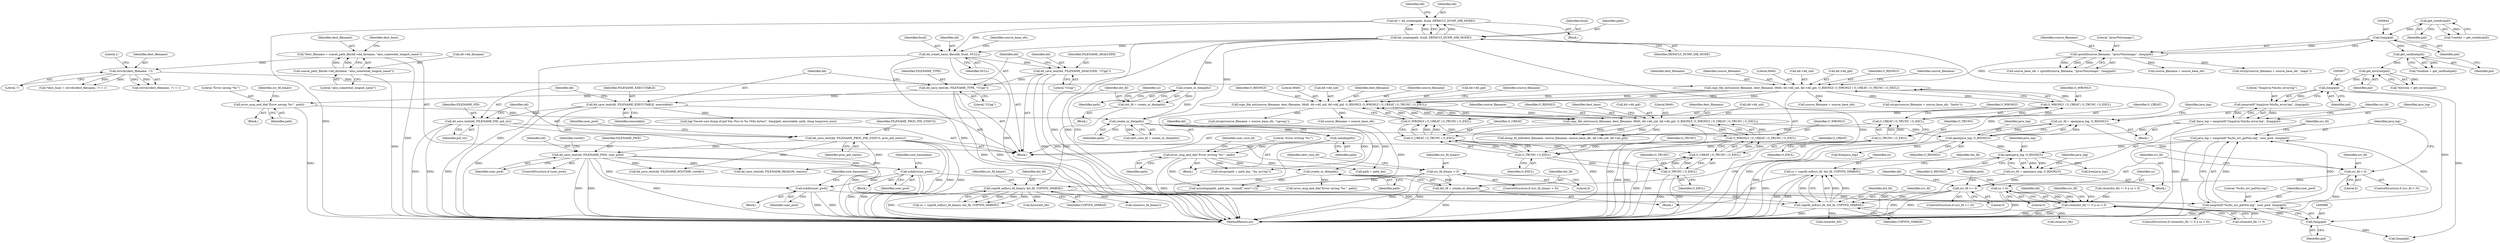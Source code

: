 digraph "0_abrt_4f2c1ddd3e3b81d2d5146b883115371f1cada9f9@API" {
"1001013" [label="(Call,sz = copyfd_eof(src_fd, dst_fd, COPYFD_SPARSE))"];
"1001015" [label="(Call,copyfd_eof(src_fd, dst_fd, COPYFD_SPARSE))"];
"1000998" [label="(Call,src_fd >= 0)"];
"1000978" [label="(Call,src_fd < 0)"];
"1000970" [label="(Call,src_fd = open(java_log, O_RDONLY))"];
"1000972" [label="(Call,open(java_log, O_RDONLY))"];
"1000962" [label="(Call,*java_log = xasprintf(\"/tmp/jvm-%lu/hs_error.log\", (long)pid))"];
"1000964" [label="(Call,xasprintf(\"/tmp/jvm-%lu/hs_error.log\", (long)pid))"];
"1000966" [label="(Call,(long)pid)"];
"1000822" [label="(Call,get_environ(pid))"];
"1000815" [label="(Call,get_cmdline(pid))"];
"1000641" [label="(Call,(long)pid)"];
"1000628" [label="(Call,get_rootdir(pid))"];
"1000724" [label="(Call,copy_file_ext(source_filename, dest_filename, 0640, dd->dd_uid, dd->dd_gid, O_RDONLY, O_WRONLY | O_CREAT | O_TRUNC | O_EXCL))"];
"1000698" [label="(Call,copy_file_ext(source_filename, dest_filename, 0640, dd->dd_uid, dd->dd_gid, O_RDONLY, O_WRONLY | O_CREAT | O_TRUNC | O_EXCL))"];
"1000672" [label="(Call,copy_file_ext(source_filename, dest_filename, 0640, dd->dd_uid, dd->dd_gid, O_RDONLY, O_WRONLY | O_CREAT | O_TRUNC | O_EXCL))"];
"1000638" [label="(Call,sprintf(source_filename, \"/proc/%lu/smaps\", (long)pid))"];
"1000660" [label="(Call,strrchr(dest_filename, '/'))"];
"1000649" [label="(Call,*dest_filename = concat_path_file(dd->dd_dirname, \"also_somewhat_longish_name\"))"];
"1000651" [label="(Call,concat_path_file(dd->dd_dirname, \"also_somewhat_longish_name\"))"];
"1000683" [label="(Call,O_WRONLY | O_CREAT | O_TRUNC | O_EXCL)"];
"1000685" [label="(Call,O_CREAT | O_TRUNC | O_EXCL)"];
"1000687" [label="(Call,O_TRUNC | O_EXCL)"];
"1000709" [label="(Call,O_WRONLY | O_CREAT | O_TRUNC | O_EXCL)"];
"1000711" [label="(Call,O_CREAT | O_TRUNC | O_EXCL)"];
"1000713" [label="(Call,O_TRUNC | O_EXCL)"];
"1000735" [label="(Call,O_WRONLY | O_CREAT | O_TRUNC | O_EXCL)"];
"1000737" [label="(Call,O_CREAT | O_TRUNC | O_EXCL)"];
"1000739" [label="(Call,O_TRUNC | O_EXCL)"];
"1000990" [label="(Call,src_fd = open(java_log, O_RDONLY))"];
"1000992" [label="(Call,open(java_log, O_RDONLY))"];
"1000982" [label="(Call,java_log = xasprintf(\"%s/hs_err_pid%lu.log\", user_pwd, (long)pid))"];
"1000984" [label="(Call,xasprintf(\"%s/hs_err_pid%lu.log\", user_pwd, (long)pid))"];
"1000779" [label="(Call,dd_save_text(dd, FILENAME_PWD, user_pwd))"];
"1000773" [label="(Call,dd_save_text(dd, FILENAME_PROC_PID_STATUS, proc_pid_status))"];
"1000769" [label="(Call,dd_save_text(dd, FILENAME_PID, pid_str))"];
"1000765" [label="(Call,dd_save_text(dd, FILENAME_EXECUTABLE, executable))"];
"1000761" [label="(Call,dd_save_text(dd, FILENAME_TYPE, \"CCpp\"))"];
"1000757" [label="(Call,dd_save_text(dd, FILENAME_ANALYZER, \"CCpp\"))"];
"1000630" [label="(Call,dd_create_basic_files(dd, fsuid, NULL))"];
"1000616" [label="(Call,dd = dd_create(path, fsuid, DEFAULT_DUMP_DIR_MODE))"];
"1000618" [label="(Call,dd_create(path, fsuid, DEFAULT_DUMP_DIR_MODE))"];
"1000926" [label="(Call,xchdir(user_pwd))"];
"1000956" [label="(Call,xchdir(user_pwd))"];
"1000987" [label="(Call,(long)pid)"];
"1001008" [label="(Call,dst_fd = create_or_die(path))"];
"1001010" [label="(Call,create_or_die(path))"];
"1000892" [label="(Call,create_or_die(path))"];
"1000884" [label="(Call,error_msg_and_die(\"Error saving '%s'\", path))"];
"1000858" [label="(Call,create_or_die(path))"];
"1000930" [label="(Call,error_msg_and_die(\"Error writing '%s'\", path))"];
"1000917" [label="(Call,unlink(path))"];
"1000863" [label="(Call,copyfd_eof(src_fd_binary, dst_fd, COPYFD_SPARSE))"];
"1000851" [label="(Call,src_fd_binary > 0)"];
"1000856" [label="(Call,dst_fd = create_or_die(path))"];
"1001025" [label="(Call,sz < 0)"];
"1001020" [label="(Call,close(dst_fd) != 0 || sz < 0)"];
"1000629" [label="(Identifier,pid)"];
"1000890" [label="(Call,abrt_core_fd = create_or_die(path))"];
"1000660" [label="(Call,strrchr(dest_filename, '/'))"];
"1000870" [label="(Call,fsync(dst_fd))"];
"1001013" [label="(Call,sz = copyfd_eof(src_fd, dst_fd, COPYFD_SPARSE))"];
"1001017" [label="(Identifier,dst_fd)"];
"1000858" [label="(Call,create_or_die(path))"];
"1000651" [label="(Call,concat_path_file(dd->dd_dirname, \"also_somewhat_longish_name\"))"];
"1000926" [label="(Call,xchdir(user_pwd))"];
"1000727" [label="(Literal,0640)"];
"1000745" [label="(Call,dump_fd_info(dest_filename, source_filename, source_base_ofs, dd->dd_uid, dd->dd_gid))"];
"1001031" [label="(Call,error_msg_and_die(\"Error saving '%s'\", path))"];
"1000959" [label="(Identifier,core_basename)"];
"1000623" [label="(Identifier,dd)"];
"1000768" [label="(Identifier,executable)"];
"1000685" [label="(Call,O_CREAT | O_TRUNC | O_EXCL)"];
"1000881" [label="(Block,)"];
"1000663" [label="(Literal,1)"];
"1000780" [label="(Identifier,dd)"];
"1000806" [label="(Call,dd_save_text(dd, FILENAME_REASON, reason))"];
"1000757" [label="(Call,dd_save_text(dd, FILENAME_ANALYZER, \"CCpp\"))"];
"1000760" [label="(Literal,\"CCpp\")"];
"1000931" [label="(Literal,\"Error writing '%s'\")"];
"1000963" [label="(Identifier,java_log)"];
"1001027" [label="(Literal,0)"];
"1000731" [label="(Call,dd->dd_gid)"];
"1000970" [label="(Call,src_fd = open(java_log, O_RDONLY))"];
"1000630" [label="(Call,dd_create_basic_files(dd, fsuid, NULL))"];
"1000738" [label="(Identifier,O_CREAT)"];
"1000956" [label="(Call,xchdir(user_pwd))"];
"1000815" [label="(Call,get_cmdline(pid))"];
"1000854" [label="(Block,)"];
"1000997" [label="(ControlStructure,if (src_fd >= 0))"];
"1000689" [label="(Identifier,O_EXCL)"];
"1001003" [label="(Call,path + path_len)"];
"1000690" [label="(Call,strcpy(source_filename + source_base_ofs, \"limits\"))"];
"1000739" [label="(Call,O_TRUNC | O_EXCL)"];
"1000710" [label="(Identifier,O_WRONLY)"];
"1000962" [label="(Call,*java_log = xasprintf(\"/tmp/jvm-%lu/hs_error.log\", (long)pid))"];
"1000782" [label="(Identifier,user_pwd)"];
"1000675" [label="(Literal,0640)"];
"1000974" [label="(Identifier,O_RDONLY)"];
"1000927" [label="(Identifier,user_pwd)"];
"1000994" [label="(Identifier,O_RDONLY)"];
"1001008" [label="(Call,dst_fd = create_or_die(path))"];
"1000978" [label="(Call,src_fd < 0)"];
"1000676" [label="(Call,dd->dd_uid)"];
"1000736" [label="(Identifier,O_WRONLY)"];
"1000873" [label="(Call,close(dst_fd) != 0 || sz < 0)"];
"1000918" [label="(Identifier,path)"];
"1001014" [label="(Identifier,sz)"];
"1000624" [label="(Block,)"];
"1000691" [label="(Call,source_filename + source_base_ofs)"];
"1000996" [label="(Identifier,java_log)"];
"1000664" [label="(Call,strcpy(source_filename + source_base_ofs, \"maps\"))"];
"1000973" [label="(Identifier,java_log)"];
"1000972" [label="(Call,open(java_log, O_RDONLY))"];
"1000683" [label="(Call,O_WRONLY | O_CREAT | O_TRUNC | O_EXCL)"];
"1000957" [label="(Identifier,user_pwd)"];
"1001001" [label="(Block,)"];
"1000743" [label="(Identifier,dest_base)"];
"1000628" [label="(Call,get_rootdir(pid))"];
"1001023" [label="(Identifier,dst_fd)"];
"1000982" [label="(Call,java_log = xasprintf(\"%s/hs_err_pid%lu.log\", user_pwd, (long)pid))"];
"1000813" [label="(Call,*cmdline = get_cmdline(pid))"];
"1000662" [label="(Literal,'/')"];
"1000700" [label="(Identifier,dest_filename)"];
"1000984" [label="(Call,xasprintf(\"%s/hs_err_pid%lu.log\", user_pwd, (long)pid))"];
"1000991" [label="(Identifier,src_fd)"];
"1001010" [label="(Call,create_or_die(path))"];
"1000679" [label="(Call,dd->dd_gid)"];
"1000734" [label="(Identifier,O_RDONLY)"];
"1000857" [label="(Identifier,dst_fd)"];
"1000649" [label="(Call,*dest_filename = concat_path_file(dd->dd_dirname, \"also_somewhat_longish_name\"))"];
"1000893" [label="(Identifier,path)"];
"1000740" [label="(Identifier,O_TRUNC)"];
"1000682" [label="(Identifier,O_RDONLY)"];
"1000769" [label="(Call,dd_save_text(dd, FILENAME_PID, pid_str))"];
"1001019" [label="(ControlStructure,if (close(dst_fd) != 0 || sz < 0))"];
"1001015" [label="(Call,copyfd_eof(src_fd, dst_fd, COPYFD_SPARSE))"];
"1000784" [label="(Identifier,rootdir)"];
"1000770" [label="(Identifier,dd)"];
"1000885" [label="(Literal,\"Error saving '%s'\")"];
"1000816" [label="(Identifier,pid)"];
"1000983" [label="(Identifier,java_log)"];
"1000859" [label="(Identifier,path)"];
"1000850" [label="(ControlStructure,if (src_fd_binary > 0))"];
"1001004" [label="(Identifier,path)"];
"1000884" [label="(Call,error_msg_and_die(\"Error saving '%s'\", path))"];
"1000632" [label="(Identifier,fsuid)"];
"1000888" [label="(Identifier,src_fd_binary)"];
"1000726" [label="(Identifier,dest_filename)"];
"1001021" [label="(Call,close(dst_fd) != 0)"];
"1000975" [label="(Call,free(java_log))"];
"1000699" [label="(Identifier,source_filename)"];
"1000999" [label="(Identifier,src_fd)"];
"1000930" [label="(Call,error_msg_and_die(\"Error writing '%s'\", path))"];
"1000659" [label="(Call,strrchr(dest_filename, '/') + 1)"];
"1000715" [label="(Identifier,O_EXCL)"];
"1000792" [label="(Call,dd_save_text(dd, FILENAME_ROOTDIR, rootdir))"];
"1000672" [label="(Call,copy_file_ext(source_filename, dest_filename, 0640, dd->dd_uid, dd->dd_gid, O_RDONLY, O_WRONLY | O_CREAT | O_TRUNC | O_EXCL))"];
"1000964" [label="(Call,xasprintf(\"/tmp/jvm-%lu/hs_error.log\", (long)pid))"];
"1001009" [label="(Identifier,dst_fd)"];
"1000692" [label="(Identifier,source_filename)"];
"1000652" [label="(Call,dd->dd_dirname)"];
"1000764" [label="(Literal,\"CCpp\")"];
"1000741" [label="(Identifier,O_EXCL)"];
"1000920" [label="(Identifier,dd)"];
"1001011" [label="(Identifier,path)"];
"1000774" [label="(Identifier,dd)"];
"1000886" [label="(Identifier,path)"];
"1000866" [label="(Identifier,COPYFD_SPARSE)"];
"1000916" [label="(Block,)"];
"1000713" [label="(Call,O_TRUNC | O_EXCL)"];
"1001037" [label="(Identifier,dd)"];
"1000977" [label="(ControlStructure,if (src_fd < 0))"];
"1000892" [label="(Call,create_or_die(path))"];
"1000779" [label="(Call,dd_save_text(dd, FILENAME_PWD, user_pwd))"];
"1001002" [label="(Call,strcpy(path + path_len, \"/hs_err.log\"))"];
"1000643" [label="(Identifier,pid)"];
"1000865" [label="(Identifier,dst_fd)"];
"1000705" [label="(Call,dd->dd_gid)"];
"1000971" [label="(Identifier,src_fd)"];
"1000655" [label="(Literal,\"also_somewhat_longish_name\")"];
"1000737" [label="(Call,O_CREAT | O_TRUNC | O_EXCL)"];
"1000985" [label="(Literal,\"%s/hs_err_pid%lu.log\")"];
"1000761" [label="(Call,dd_save_text(dd, FILENAME_TYPE, \"CCpp\"))"];
"1000718" [label="(Identifier,source_filename)"];
"1001046" [label="(Call,xstrndup(path, path_len - (sizeof(\".new\")-1)))"];
"1000758" [label="(Identifier,dd)"];
"1000636" [label="(Call,source_base_ofs = sprintf(source_filename, \"/proc/%lu/smaps\", (long)pid))"];
"1000709" [label="(Call,O_WRONLY | O_CREAT | O_TRUNC | O_EXCL)"];
"1000995" [label="(Call,free(java_log))"];
"1000864" [label="(Identifier,src_fd_binary)"];
"1000856" [label="(Call,dst_fd = create_or_die(path))"];
"1000777" [label="(ControlStructure,if (user_pwd))"];
"1000626" [label="(Call,*rootdir = get_rootdir(pid))"];
"1000823" [label="(Identifier,pid)"];
"1000968" [label="(Identifier,pid)"];
"1000641" [label="(Call,(long)pid)"];
"1000891" [label="(Identifier,abrt_core_fd)"];
"1000887" [label="(Call,close(src_fd_binary))"];
"1000966" [label="(Call,(long)pid)"];
"1000711" [label="(Call,O_CREAT | O_TRUNC | O_EXCL)"];
"1000979" [label="(Identifier,src_fd)"];
"1000728" [label="(Call,dd->dd_uid)"];
"1000638" [label="(Call,sprintf(source_filename, \"/proc/%lu/smaps\", (long)pid))"];
"1001025" [label="(Call,sz < 0)"];
"1000998" [label="(Call,src_fd >= 0)"];
"1000765" [label="(Call,dd_save_text(dd, FILENAME_EXECUTABLE, executable))"];
"1000986" [label="(Identifier,user_pwd)"];
"1000771" [label="(Identifier,FILENAME_PID)"];
"1000620" [label="(Identifier,fsuid)"];
"1000773" [label="(Call,dd_save_text(dd, FILENAME_PROC_PID_STATUS, proc_pid_status))"];
"1000687" [label="(Call,O_TRUNC | O_EXCL)"];
"1000936" [label="(Identifier,user_core_fd)"];
"1001171" [label="(MethodReturn,int)"];
"1000987" [label="(Call,(long)pid)"];
"1000762" [label="(Identifier,dd)"];
"1000658" [label="(Identifier,dest_base)"];
"1000650" [label="(Identifier,dest_filename)"];
"1001067" [label="(Call,(long)pid)"];
"1000639" [label="(Identifier,source_filename)"];
"1000619" [label="(Identifier,path)"];
"1001026" [label="(Identifier,sz)"];
"1000976" [label="(Identifier,java_log)"];
"1000822" [label="(Call,get_environ(pid))"];
"1000661" [label="(Identifier,dest_filename)"];
"1000989" [label="(Identifier,pid)"];
"1000990" [label="(Call,src_fd = open(java_log, O_RDONLY))"];
"1000665" [label="(Call,source_filename + source_base_ofs)"];
"1000633" [label="(Identifier,NULL)"];
"1000617" [label="(Identifier,dd)"];
"1000767" [label="(Identifier,FILENAME_EXECUTABLE)"];
"1000917" [label="(Call,unlink(path))"];
"1000725" [label="(Identifier,source_filename)"];
"1001022" [label="(Call,close(dst_fd))"];
"1000853" [label="(Literal,0)"];
"1000684" [label="(Identifier,O_WRONLY)"];
"1000759" [label="(Identifier,FILENAME_ANALYZER)"];
"1000766" [label="(Identifier,dd)"];
"1001000" [label="(Literal,0)"];
"1000992" [label="(Call,open(java_log, O_RDONLY))"];
"1000932" [label="(Identifier,path)"];
"1000863" [label="(Call,copyfd_eof(src_fd_binary, dst_fd, COPYFD_SPARSE))"];
"1000724" [label="(Call,copy_file_ext(source_filename, dest_filename, 0640, dd->dd_uid, dd->dd_gid, O_RDONLY, O_WRONLY | O_CREAT | O_TRUNC | O_EXCL))"];
"1000993" [label="(Identifier,java_log)"];
"1000925" [label="(Block,)"];
"1000861" [label="(Call,sz = copyfd_eof(src_fd_binary, dst_fd, COPYFD_SPARSE))"];
"1000714" [label="(Identifier,O_TRUNC)"];
"1000929" [label="(Identifier,core_basename)"];
"1000708" [label="(Identifier,O_RDONLY)"];
"1000712" [label="(Identifier,O_CREAT)"];
"1000980" [label="(Literal,0)"];
"1000640" [label="(Literal,\"/proc/%lu/smaps\")"];
"1000851" [label="(Call,src_fd_binary > 0)"];
"1000862" [label="(Identifier,sz)"];
"1000686" [label="(Identifier,O_CREAT)"];
"1000776" [label="(Identifier,proc_pid_status)"];
"1000852" [label="(Identifier,src_fd_binary)"];
"1000981" [label="(Block,)"];
"1000145" [label="(Block,)"];
"1001065" [label="(Call,log(\"Saved core dump of pid %lu (%s) to %s (%llu bytes)\", (long)pid, executable, path, (long long)core_size))"];
"1000618" [label="(Call,dd_create(path, fsuid, DEFAULT_DUMP_DIR_MODE))"];
"1000960" [label="(Block,)"];
"1001018" [label="(Identifier,COPYFD_SPARSE)"];
"1000955" [label="(Block,)"];
"1000735" [label="(Call,O_WRONLY | O_CREAT | O_TRUNC | O_EXCL)"];
"1000621" [label="(Identifier,DEFAULT_DUMP_DIR_MODE)"];
"1000674" [label="(Identifier,dest_filename)"];
"1000781" [label="(Identifier,FILENAME_PWD)"];
"1000775" [label="(Identifier,FILENAME_PROC_PID_STATUS)"];
"1000716" [label="(Call,strcpy(source_filename + source_base_ofs, \"cgroup\"))"];
"1000717" [label="(Call,source_filename + source_base_ofs)"];
"1000616" [label="(Call,dd = dd_create(path, fsuid, DEFAULT_DUMP_DIR_MODE))"];
"1000772" [label="(Identifier,pid_str)"];
"1000763" [label="(Identifier,FILENAME_TYPE)"];
"1000698" [label="(Call,copy_file_ext(source_filename, dest_filename, 0640, dd->dd_uid, dd->dd_gid, O_RDONLY, O_WRONLY | O_CREAT | O_TRUNC | O_EXCL))"];
"1000820" [label="(Call,*environ = get_environ(pid))"];
"1000701" [label="(Literal,0640)"];
"1000702" [label="(Call,dd->dd_uid)"];
"1000965" [label="(Literal,\"/tmp/jvm-%lu/hs_error.log\")"];
"1000631" [label="(Identifier,dd)"];
"1001020" [label="(Call,close(dst_fd) != 0 || sz < 0)"];
"1001030" [label="(Identifier,dd)"];
"1000673" [label="(Identifier,source_filename)"];
"1001034" [label="(Call,close(src_fd))"];
"1000688" [label="(Identifier,O_TRUNC)"];
"1000637" [label="(Identifier,source_base_ofs)"];
"1001035" [label="(Identifier,src_fd)"];
"1000657" [label="(Call,*dest_base = strrchr(dest_filename, '/') + 1)"];
"1000778" [label="(Identifier,user_pwd)"];
"1001016" [label="(Identifier,src_fd)"];
"1001013" -> "1001001"  [label="AST: "];
"1001013" -> "1001015"  [label="CFG: "];
"1001014" -> "1001013"  [label="AST: "];
"1001015" -> "1001013"  [label="AST: "];
"1001023" -> "1001013"  [label="CFG: "];
"1001013" -> "1001171"  [label="DDG: "];
"1001013" -> "1001171"  [label="DDG: "];
"1001015" -> "1001013"  [label="DDG: "];
"1001015" -> "1001013"  [label="DDG: "];
"1001015" -> "1001013"  [label="DDG: "];
"1001013" -> "1001025"  [label="DDG: "];
"1001015" -> "1001018"  [label="CFG: "];
"1001016" -> "1001015"  [label="AST: "];
"1001017" -> "1001015"  [label="AST: "];
"1001018" -> "1001015"  [label="AST: "];
"1001015" -> "1001171"  [label="DDG: "];
"1000998" -> "1001015"  [label="DDG: "];
"1001008" -> "1001015"  [label="DDG: "];
"1000863" -> "1001015"  [label="DDG: "];
"1001015" -> "1001022"  [label="DDG: "];
"1001015" -> "1001034"  [label="DDG: "];
"1000998" -> "1000997"  [label="AST: "];
"1000998" -> "1001000"  [label="CFG: "];
"1000999" -> "1000998"  [label="AST: "];
"1001000" -> "1000998"  [label="AST: "];
"1001004" -> "1000998"  [label="CFG: "];
"1001037" -> "1000998"  [label="CFG: "];
"1000998" -> "1001171"  [label="DDG: "];
"1000998" -> "1001171"  [label="DDG: "];
"1000978" -> "1000998"  [label="DDG: "];
"1000990" -> "1000998"  [label="DDG: "];
"1000978" -> "1000977"  [label="AST: "];
"1000978" -> "1000980"  [label="CFG: "];
"1000979" -> "1000978"  [label="AST: "];
"1000980" -> "1000978"  [label="AST: "];
"1000983" -> "1000978"  [label="CFG: "];
"1000999" -> "1000978"  [label="CFG: "];
"1000978" -> "1001171"  [label="DDG: "];
"1000970" -> "1000978"  [label="DDG: "];
"1000970" -> "1000960"  [label="AST: "];
"1000970" -> "1000972"  [label="CFG: "];
"1000971" -> "1000970"  [label="AST: "];
"1000972" -> "1000970"  [label="AST: "];
"1000976" -> "1000970"  [label="CFG: "];
"1000970" -> "1001171"  [label="DDG: "];
"1000972" -> "1000970"  [label="DDG: "];
"1000972" -> "1000970"  [label="DDG: "];
"1000972" -> "1000974"  [label="CFG: "];
"1000973" -> "1000972"  [label="AST: "];
"1000974" -> "1000972"  [label="AST: "];
"1000972" -> "1001171"  [label="DDG: "];
"1000962" -> "1000972"  [label="DDG: "];
"1000724" -> "1000972"  [label="DDG: "];
"1000972" -> "1000975"  [label="DDG: "];
"1000972" -> "1000992"  [label="DDG: "];
"1000962" -> "1000960"  [label="AST: "];
"1000962" -> "1000964"  [label="CFG: "];
"1000963" -> "1000962"  [label="AST: "];
"1000964" -> "1000962"  [label="AST: "];
"1000971" -> "1000962"  [label="CFG: "];
"1000962" -> "1001171"  [label="DDG: "];
"1000964" -> "1000962"  [label="DDG: "];
"1000964" -> "1000962"  [label="DDG: "];
"1000964" -> "1000966"  [label="CFG: "];
"1000965" -> "1000964"  [label="AST: "];
"1000966" -> "1000964"  [label="AST: "];
"1000966" -> "1000964"  [label="DDG: "];
"1000966" -> "1000968"  [label="CFG: "];
"1000967" -> "1000966"  [label="AST: "];
"1000968" -> "1000966"  [label="AST: "];
"1000822" -> "1000966"  [label="DDG: "];
"1000966" -> "1000987"  [label="DDG: "];
"1000966" -> "1001067"  [label="DDG: "];
"1000822" -> "1000820"  [label="AST: "];
"1000822" -> "1000823"  [label="CFG: "];
"1000823" -> "1000822"  [label="AST: "];
"1000820" -> "1000822"  [label="CFG: "];
"1000822" -> "1000820"  [label="DDG: "];
"1000815" -> "1000822"  [label="DDG: "];
"1000815" -> "1000813"  [label="AST: "];
"1000815" -> "1000816"  [label="CFG: "];
"1000816" -> "1000815"  [label="AST: "];
"1000813" -> "1000815"  [label="CFG: "];
"1000815" -> "1000813"  [label="DDG: "];
"1000641" -> "1000815"  [label="DDG: "];
"1000641" -> "1000638"  [label="AST: "];
"1000641" -> "1000643"  [label="CFG: "];
"1000642" -> "1000641"  [label="AST: "];
"1000643" -> "1000641"  [label="AST: "];
"1000638" -> "1000641"  [label="CFG: "];
"1000641" -> "1000638"  [label="DDG: "];
"1000628" -> "1000641"  [label="DDG: "];
"1000628" -> "1000626"  [label="AST: "];
"1000628" -> "1000629"  [label="CFG: "];
"1000629" -> "1000628"  [label="AST: "];
"1000626" -> "1000628"  [label="CFG: "];
"1000628" -> "1000626"  [label="DDG: "];
"1000724" -> "1000624"  [label="AST: "];
"1000724" -> "1000735"  [label="CFG: "];
"1000725" -> "1000724"  [label="AST: "];
"1000726" -> "1000724"  [label="AST: "];
"1000727" -> "1000724"  [label="AST: "];
"1000728" -> "1000724"  [label="AST: "];
"1000731" -> "1000724"  [label="AST: "];
"1000734" -> "1000724"  [label="AST: "];
"1000735" -> "1000724"  [label="AST: "];
"1000743" -> "1000724"  [label="CFG: "];
"1000724" -> "1001171"  [label="DDG: "];
"1000724" -> "1001171"  [label="DDG: "];
"1000698" -> "1000724"  [label="DDG: "];
"1000698" -> "1000724"  [label="DDG: "];
"1000698" -> "1000724"  [label="DDG: "];
"1000698" -> "1000724"  [label="DDG: "];
"1000698" -> "1000724"  [label="DDG: "];
"1000735" -> "1000724"  [label="DDG: "];
"1000735" -> "1000724"  [label="DDG: "];
"1000724" -> "1000745"  [label="DDG: "];
"1000724" -> "1000745"  [label="DDG: "];
"1000724" -> "1000745"  [label="DDG: "];
"1000724" -> "1000745"  [label="DDG: "];
"1000698" -> "1000624"  [label="AST: "];
"1000698" -> "1000709"  [label="CFG: "];
"1000699" -> "1000698"  [label="AST: "];
"1000700" -> "1000698"  [label="AST: "];
"1000701" -> "1000698"  [label="AST: "];
"1000702" -> "1000698"  [label="AST: "];
"1000705" -> "1000698"  [label="AST: "];
"1000708" -> "1000698"  [label="AST: "];
"1000709" -> "1000698"  [label="AST: "];
"1000718" -> "1000698"  [label="CFG: "];
"1000672" -> "1000698"  [label="DDG: "];
"1000672" -> "1000698"  [label="DDG: "];
"1000672" -> "1000698"  [label="DDG: "];
"1000672" -> "1000698"  [label="DDG: "];
"1000672" -> "1000698"  [label="DDG: "];
"1000709" -> "1000698"  [label="DDG: "];
"1000709" -> "1000698"  [label="DDG: "];
"1000698" -> "1000716"  [label="DDG: "];
"1000698" -> "1000717"  [label="DDG: "];
"1000672" -> "1000624"  [label="AST: "];
"1000672" -> "1000683"  [label="CFG: "];
"1000673" -> "1000672"  [label="AST: "];
"1000674" -> "1000672"  [label="AST: "];
"1000675" -> "1000672"  [label="AST: "];
"1000676" -> "1000672"  [label="AST: "];
"1000679" -> "1000672"  [label="AST: "];
"1000682" -> "1000672"  [label="AST: "];
"1000683" -> "1000672"  [label="AST: "];
"1000692" -> "1000672"  [label="CFG: "];
"1000638" -> "1000672"  [label="DDG: "];
"1000660" -> "1000672"  [label="DDG: "];
"1000683" -> "1000672"  [label="DDG: "];
"1000683" -> "1000672"  [label="DDG: "];
"1000672" -> "1000690"  [label="DDG: "];
"1000672" -> "1000691"  [label="DDG: "];
"1000638" -> "1000636"  [label="AST: "];
"1000639" -> "1000638"  [label="AST: "];
"1000640" -> "1000638"  [label="AST: "];
"1000636" -> "1000638"  [label="CFG: "];
"1000638" -> "1000636"  [label="DDG: "];
"1000638" -> "1000636"  [label="DDG: "];
"1000638" -> "1000636"  [label="DDG: "];
"1000638" -> "1000664"  [label="DDG: "];
"1000638" -> "1000665"  [label="DDG: "];
"1000660" -> "1000659"  [label="AST: "];
"1000660" -> "1000662"  [label="CFG: "];
"1000661" -> "1000660"  [label="AST: "];
"1000662" -> "1000660"  [label="AST: "];
"1000663" -> "1000660"  [label="CFG: "];
"1000660" -> "1000657"  [label="DDG: "];
"1000660" -> "1000657"  [label="DDG: "];
"1000660" -> "1000659"  [label="DDG: "];
"1000660" -> "1000659"  [label="DDG: "];
"1000649" -> "1000660"  [label="DDG: "];
"1000649" -> "1000624"  [label="AST: "];
"1000649" -> "1000651"  [label="CFG: "];
"1000650" -> "1000649"  [label="AST: "];
"1000651" -> "1000649"  [label="AST: "];
"1000658" -> "1000649"  [label="CFG: "];
"1000649" -> "1001171"  [label="DDG: "];
"1000651" -> "1000649"  [label="DDG: "];
"1000651" -> "1000649"  [label="DDG: "];
"1000651" -> "1000655"  [label="CFG: "];
"1000652" -> "1000651"  [label="AST: "];
"1000655" -> "1000651"  [label="AST: "];
"1000651" -> "1001171"  [label="DDG: "];
"1000683" -> "1000685"  [label="CFG: "];
"1000684" -> "1000683"  [label="AST: "];
"1000685" -> "1000683"  [label="AST: "];
"1000685" -> "1000683"  [label="DDG: "];
"1000685" -> "1000683"  [label="DDG: "];
"1000683" -> "1000709"  [label="DDG: "];
"1000685" -> "1000687"  [label="CFG: "];
"1000686" -> "1000685"  [label="AST: "];
"1000687" -> "1000685"  [label="AST: "];
"1000687" -> "1000685"  [label="DDG: "];
"1000687" -> "1000685"  [label="DDG: "];
"1000685" -> "1000711"  [label="DDG: "];
"1000687" -> "1000689"  [label="CFG: "];
"1000688" -> "1000687"  [label="AST: "];
"1000689" -> "1000687"  [label="AST: "];
"1000687" -> "1000713"  [label="DDG: "];
"1000687" -> "1000713"  [label="DDG: "];
"1000709" -> "1000711"  [label="CFG: "];
"1000710" -> "1000709"  [label="AST: "];
"1000711" -> "1000709"  [label="AST: "];
"1000711" -> "1000709"  [label="DDG: "];
"1000711" -> "1000709"  [label="DDG: "];
"1000709" -> "1000735"  [label="DDG: "];
"1000711" -> "1000713"  [label="CFG: "];
"1000712" -> "1000711"  [label="AST: "];
"1000713" -> "1000711"  [label="AST: "];
"1000713" -> "1000711"  [label="DDG: "];
"1000713" -> "1000711"  [label="DDG: "];
"1000711" -> "1000737"  [label="DDG: "];
"1000713" -> "1000715"  [label="CFG: "];
"1000714" -> "1000713"  [label="AST: "];
"1000715" -> "1000713"  [label="AST: "];
"1000713" -> "1000739"  [label="DDG: "];
"1000713" -> "1000739"  [label="DDG: "];
"1000735" -> "1000737"  [label="CFG: "];
"1000736" -> "1000735"  [label="AST: "];
"1000737" -> "1000735"  [label="AST: "];
"1000735" -> "1001171"  [label="DDG: "];
"1000735" -> "1001171"  [label="DDG: "];
"1000737" -> "1000735"  [label="DDG: "];
"1000737" -> "1000735"  [label="DDG: "];
"1000737" -> "1000739"  [label="CFG: "];
"1000738" -> "1000737"  [label="AST: "];
"1000739" -> "1000737"  [label="AST: "];
"1000737" -> "1001171"  [label="DDG: "];
"1000737" -> "1001171"  [label="DDG: "];
"1000739" -> "1000737"  [label="DDG: "];
"1000739" -> "1000737"  [label="DDG: "];
"1000739" -> "1000741"  [label="CFG: "];
"1000740" -> "1000739"  [label="AST: "];
"1000741" -> "1000739"  [label="AST: "];
"1000739" -> "1001171"  [label="DDG: "];
"1000739" -> "1001171"  [label="DDG: "];
"1000990" -> "1000981"  [label="AST: "];
"1000990" -> "1000992"  [label="CFG: "];
"1000991" -> "1000990"  [label="AST: "];
"1000992" -> "1000990"  [label="AST: "];
"1000996" -> "1000990"  [label="CFG: "];
"1000990" -> "1001171"  [label="DDG: "];
"1000992" -> "1000990"  [label="DDG: "];
"1000992" -> "1000990"  [label="DDG: "];
"1000992" -> "1000994"  [label="CFG: "];
"1000993" -> "1000992"  [label="AST: "];
"1000994" -> "1000992"  [label="AST: "];
"1000992" -> "1001171"  [label="DDG: "];
"1000982" -> "1000992"  [label="DDG: "];
"1000992" -> "1000995"  [label="DDG: "];
"1000982" -> "1000981"  [label="AST: "];
"1000982" -> "1000984"  [label="CFG: "];
"1000983" -> "1000982"  [label="AST: "];
"1000984" -> "1000982"  [label="AST: "];
"1000991" -> "1000982"  [label="CFG: "];
"1000982" -> "1001171"  [label="DDG: "];
"1000984" -> "1000982"  [label="DDG: "];
"1000984" -> "1000982"  [label="DDG: "];
"1000984" -> "1000982"  [label="DDG: "];
"1000984" -> "1000987"  [label="CFG: "];
"1000985" -> "1000984"  [label="AST: "];
"1000986" -> "1000984"  [label="AST: "];
"1000987" -> "1000984"  [label="AST: "];
"1000984" -> "1001171"  [label="DDG: "];
"1000779" -> "1000984"  [label="DDG: "];
"1000926" -> "1000984"  [label="DDG: "];
"1000956" -> "1000984"  [label="DDG: "];
"1000987" -> "1000984"  [label="DDG: "];
"1000779" -> "1000777"  [label="AST: "];
"1000779" -> "1000782"  [label="CFG: "];
"1000780" -> "1000779"  [label="AST: "];
"1000781" -> "1000779"  [label="AST: "];
"1000782" -> "1000779"  [label="AST: "];
"1000784" -> "1000779"  [label="CFG: "];
"1000779" -> "1001171"  [label="DDG: "];
"1000779" -> "1001171"  [label="DDG: "];
"1000779" -> "1001171"  [label="DDG: "];
"1000773" -> "1000779"  [label="DDG: "];
"1000779" -> "1000792"  [label="DDG: "];
"1000779" -> "1000806"  [label="DDG: "];
"1000779" -> "1000926"  [label="DDG: "];
"1000779" -> "1000956"  [label="DDG: "];
"1000773" -> "1000624"  [label="AST: "];
"1000773" -> "1000776"  [label="CFG: "];
"1000774" -> "1000773"  [label="AST: "];
"1000775" -> "1000773"  [label="AST: "];
"1000776" -> "1000773"  [label="AST: "];
"1000778" -> "1000773"  [label="CFG: "];
"1000773" -> "1001171"  [label="DDG: "];
"1000773" -> "1001171"  [label="DDG: "];
"1000773" -> "1001171"  [label="DDG: "];
"1000769" -> "1000773"  [label="DDG: "];
"1000773" -> "1000792"  [label="DDG: "];
"1000773" -> "1000806"  [label="DDG: "];
"1000769" -> "1000624"  [label="AST: "];
"1000769" -> "1000772"  [label="CFG: "];
"1000770" -> "1000769"  [label="AST: "];
"1000771" -> "1000769"  [label="AST: "];
"1000772" -> "1000769"  [label="AST: "];
"1000774" -> "1000769"  [label="CFG: "];
"1000769" -> "1001171"  [label="DDG: "];
"1000769" -> "1001171"  [label="DDG: "];
"1000769" -> "1001171"  [label="DDG: "];
"1000765" -> "1000769"  [label="DDG: "];
"1000765" -> "1000624"  [label="AST: "];
"1000765" -> "1000768"  [label="CFG: "];
"1000766" -> "1000765"  [label="AST: "];
"1000767" -> "1000765"  [label="AST: "];
"1000768" -> "1000765"  [label="AST: "];
"1000770" -> "1000765"  [label="CFG: "];
"1000765" -> "1001171"  [label="DDG: "];
"1000765" -> "1001171"  [label="DDG: "];
"1000761" -> "1000765"  [label="DDG: "];
"1000765" -> "1001065"  [label="DDG: "];
"1000761" -> "1000624"  [label="AST: "];
"1000761" -> "1000764"  [label="CFG: "];
"1000762" -> "1000761"  [label="AST: "];
"1000763" -> "1000761"  [label="AST: "];
"1000764" -> "1000761"  [label="AST: "];
"1000766" -> "1000761"  [label="CFG: "];
"1000761" -> "1001171"  [label="DDG: "];
"1000761" -> "1001171"  [label="DDG: "];
"1000757" -> "1000761"  [label="DDG: "];
"1000757" -> "1000624"  [label="AST: "];
"1000757" -> "1000760"  [label="CFG: "];
"1000758" -> "1000757"  [label="AST: "];
"1000759" -> "1000757"  [label="AST: "];
"1000760" -> "1000757"  [label="AST: "];
"1000762" -> "1000757"  [label="CFG: "];
"1000757" -> "1001171"  [label="DDG: "];
"1000757" -> "1001171"  [label="DDG: "];
"1000630" -> "1000757"  [label="DDG: "];
"1000630" -> "1000624"  [label="AST: "];
"1000630" -> "1000633"  [label="CFG: "];
"1000631" -> "1000630"  [label="AST: "];
"1000632" -> "1000630"  [label="AST: "];
"1000633" -> "1000630"  [label="AST: "];
"1000637" -> "1000630"  [label="CFG: "];
"1000630" -> "1001171"  [label="DDG: "];
"1000630" -> "1001171"  [label="DDG: "];
"1000630" -> "1001171"  [label="DDG: "];
"1000616" -> "1000630"  [label="DDG: "];
"1000618" -> "1000630"  [label="DDG: "];
"1000616" -> "1000145"  [label="AST: "];
"1000616" -> "1000618"  [label="CFG: "];
"1000617" -> "1000616"  [label="AST: "];
"1000618" -> "1000616"  [label="AST: "];
"1000623" -> "1000616"  [label="CFG: "];
"1000616" -> "1001171"  [label="DDG: "];
"1000616" -> "1001171"  [label="DDG: "];
"1000618" -> "1000616"  [label="DDG: "];
"1000618" -> "1000616"  [label="DDG: "];
"1000618" -> "1000616"  [label="DDG: "];
"1000618" -> "1000621"  [label="CFG: "];
"1000619" -> "1000618"  [label="AST: "];
"1000620" -> "1000618"  [label="AST: "];
"1000621" -> "1000618"  [label="AST: "];
"1000618" -> "1001171"  [label="DDG: "];
"1000618" -> "1001171"  [label="DDG: "];
"1000618" -> "1001171"  [label="DDG: "];
"1000618" -> "1000858"  [label="DDG: "];
"1000618" -> "1000892"  [label="DDG: "];
"1000926" -> "1000925"  [label="AST: "];
"1000926" -> "1000927"  [label="CFG: "];
"1000927" -> "1000926"  [label="AST: "];
"1000929" -> "1000926"  [label="CFG: "];
"1000926" -> "1001171"  [label="DDG: "];
"1000926" -> "1001171"  [label="DDG: "];
"1000926" -> "1000956"  [label="DDG: "];
"1000956" -> "1000955"  [label="AST: "];
"1000956" -> "1000957"  [label="CFG: "];
"1000957" -> "1000956"  [label="AST: "];
"1000959" -> "1000956"  [label="CFG: "];
"1000956" -> "1001171"  [label="DDG: "];
"1000956" -> "1001171"  [label="DDG: "];
"1000987" -> "1000989"  [label="CFG: "];
"1000988" -> "1000987"  [label="AST: "];
"1000989" -> "1000987"  [label="AST: "];
"1000987" -> "1001067"  [label="DDG: "];
"1001008" -> "1001001"  [label="AST: "];
"1001008" -> "1001010"  [label="CFG: "];
"1001009" -> "1001008"  [label="AST: "];
"1001010" -> "1001008"  [label="AST: "];
"1001014" -> "1001008"  [label="CFG: "];
"1001008" -> "1001171"  [label="DDG: "];
"1001010" -> "1001008"  [label="DDG: "];
"1001010" -> "1001011"  [label="CFG: "];
"1001011" -> "1001010"  [label="AST: "];
"1000892" -> "1001010"  [label="DDG: "];
"1000930" -> "1001010"  [label="DDG: "];
"1001010" -> "1001031"  [label="DDG: "];
"1001010" -> "1001046"  [label="DDG: "];
"1000892" -> "1000890"  [label="AST: "];
"1000892" -> "1000893"  [label="CFG: "];
"1000893" -> "1000892"  [label="AST: "];
"1000890" -> "1000892"  [label="CFG: "];
"1000892" -> "1000890"  [label="DDG: "];
"1000884" -> "1000892"  [label="DDG: "];
"1000858" -> "1000892"  [label="DDG: "];
"1000892" -> "1000917"  [label="DDG: "];
"1000892" -> "1001002"  [label="DDG: "];
"1000892" -> "1001003"  [label="DDG: "];
"1000892" -> "1001046"  [label="DDG: "];
"1000884" -> "1000881"  [label="AST: "];
"1000884" -> "1000886"  [label="CFG: "];
"1000885" -> "1000884"  [label="AST: "];
"1000886" -> "1000884"  [label="AST: "];
"1000888" -> "1000884"  [label="CFG: "];
"1000884" -> "1001171"  [label="DDG: "];
"1000858" -> "1000884"  [label="DDG: "];
"1000858" -> "1000856"  [label="AST: "];
"1000858" -> "1000859"  [label="CFG: "];
"1000859" -> "1000858"  [label="AST: "];
"1000856" -> "1000858"  [label="CFG: "];
"1000858" -> "1000856"  [label="DDG: "];
"1000930" -> "1000916"  [label="AST: "];
"1000930" -> "1000932"  [label="CFG: "];
"1000931" -> "1000930"  [label="AST: "];
"1000932" -> "1000930"  [label="AST: "];
"1000936" -> "1000930"  [label="CFG: "];
"1000930" -> "1001171"  [label="DDG: "];
"1000917" -> "1000930"  [label="DDG: "];
"1000930" -> "1001002"  [label="DDG: "];
"1000930" -> "1001003"  [label="DDG: "];
"1000930" -> "1001046"  [label="DDG: "];
"1000917" -> "1000916"  [label="AST: "];
"1000917" -> "1000918"  [label="CFG: "];
"1000918" -> "1000917"  [label="AST: "];
"1000920" -> "1000917"  [label="CFG: "];
"1000917" -> "1001171"  [label="DDG: "];
"1000863" -> "1000861"  [label="AST: "];
"1000863" -> "1000866"  [label="CFG: "];
"1000864" -> "1000863"  [label="AST: "];
"1000865" -> "1000863"  [label="AST: "];
"1000866" -> "1000863"  [label="AST: "];
"1000861" -> "1000863"  [label="CFG: "];
"1000863" -> "1001171"  [label="DDG: "];
"1000863" -> "1000861"  [label="DDG: "];
"1000863" -> "1000861"  [label="DDG: "];
"1000863" -> "1000861"  [label="DDG: "];
"1000851" -> "1000863"  [label="DDG: "];
"1000856" -> "1000863"  [label="DDG: "];
"1000863" -> "1000870"  [label="DDG: "];
"1000863" -> "1000887"  [label="DDG: "];
"1000851" -> "1000850"  [label="AST: "];
"1000851" -> "1000853"  [label="CFG: "];
"1000852" -> "1000851"  [label="AST: "];
"1000853" -> "1000851"  [label="AST: "];
"1000857" -> "1000851"  [label="CFG: "];
"1000891" -> "1000851"  [label="CFG: "];
"1000851" -> "1001171"  [label="DDG: "];
"1000851" -> "1001171"  [label="DDG: "];
"1000856" -> "1000854"  [label="AST: "];
"1000857" -> "1000856"  [label="AST: "];
"1000862" -> "1000856"  [label="CFG: "];
"1001025" -> "1001020"  [label="AST: "];
"1001025" -> "1001027"  [label="CFG: "];
"1001026" -> "1001025"  [label="AST: "];
"1001027" -> "1001025"  [label="AST: "];
"1001020" -> "1001025"  [label="CFG: "];
"1001025" -> "1001171"  [label="DDG: "];
"1001025" -> "1001020"  [label="DDG: "];
"1001025" -> "1001020"  [label="DDG: "];
"1001020" -> "1001019"  [label="AST: "];
"1001020" -> "1001021"  [label="CFG: "];
"1001021" -> "1001020"  [label="AST: "];
"1001030" -> "1001020"  [label="CFG: "];
"1001035" -> "1001020"  [label="CFG: "];
"1001020" -> "1001171"  [label="DDG: "];
"1001020" -> "1001171"  [label="DDG: "];
"1001020" -> "1001171"  [label="DDG: "];
"1001021" -> "1001020"  [label="DDG: "];
"1001021" -> "1001020"  [label="DDG: "];
"1000873" -> "1001020"  [label="DDG: "];
}
